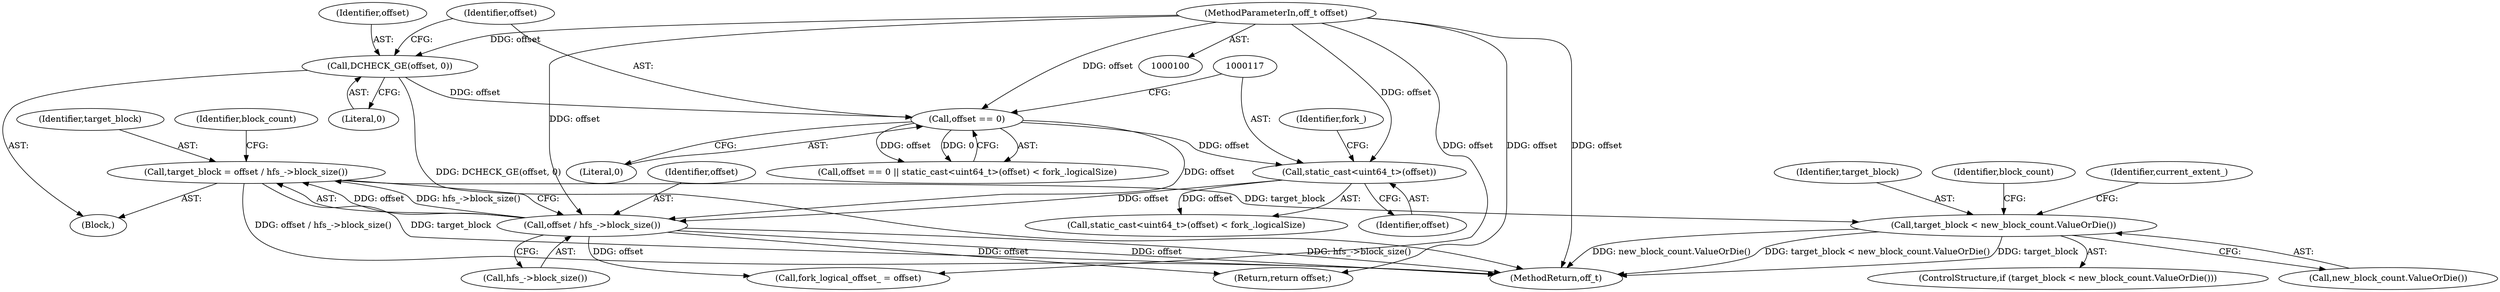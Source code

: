 digraph "0_Chrome_23cbfc1d685fa7389e88588584e02786820d4d26_4@integer" {
"1000123" [label="(Call,target_block = offset / hfs_->block_size())"];
"1000125" [label="(Call,offset / hfs_->block_size())"];
"1000116" [label="(Call,static_cast<uint64_t>(offset))"];
"1000112" [label="(Call,offset == 0)"];
"1000107" [label="(Call,DCHECK_GE(offset, 0))"];
"1000101" [label="(MethodParameterIn,off_t offset)"];
"1000185" [label="(Call,target_block < new_block_count.ValueOrDie())"];
"1000123" [label="(Call,target_block = offset / hfs_->block_size())"];
"1000127" [label="(Call,hfs_->block_size())"];
"1000112" [label="(Call,offset == 0)"];
"1000116" [label="(Call,static_cast<uint64_t>(offset))"];
"1000107" [label="(Call,DCHECK_GE(offset, 0))"];
"1000187" [label="(Call,new_block_count.ValueOrDie())"];
"1000126" [label="(Identifier,offset)"];
"1000114" [label="(Literal,0)"];
"1000124" [label="(Identifier,target_block)"];
"1000184" [label="(ControlStructure,if (target_block < new_block_count.ValueOrDie()))"];
"1000125" [label="(Call,offset / hfs_->block_size())"];
"1000101" [label="(MethodParameterIn,off_t offset)"];
"1000109" [label="(Literal,0)"];
"1000186" [label="(Identifier,target_block)"];
"1000221" [label="(Call,fork_logical_offset_ = offset)"];
"1000113" [label="(Identifier,offset)"];
"1000185" [label="(Call,target_block < new_block_count.ValueOrDie())"];
"1000115" [label="(Call,static_cast<uint64_t>(offset) < fork_.logicalSize)"];
"1000111" [label="(Call,offset == 0 || static_cast<uint64_t>(offset) < fork_.logicalSize)"];
"1000118" [label="(Identifier,offset)"];
"1000108" [label="(Identifier,offset)"];
"1000227" [label="(Identifier,block_count)"];
"1000120" [label="(Identifier,fork_)"];
"1000232" [label="(MethodReturn,off_t)"];
"1000224" [label="(Return,return offset;)"];
"1000191" [label="(Identifier,current_extent_)"];
"1000130" [label="(Identifier,block_count)"];
"1000103" [label="(Block,)"];
"1000123" -> "1000103"  [label="AST: "];
"1000123" -> "1000125"  [label="CFG: "];
"1000124" -> "1000123"  [label="AST: "];
"1000125" -> "1000123"  [label="AST: "];
"1000130" -> "1000123"  [label="CFG: "];
"1000123" -> "1000232"  [label="DDG: offset / hfs_->block_size()"];
"1000123" -> "1000232"  [label="DDG: target_block"];
"1000125" -> "1000123"  [label="DDG: offset"];
"1000125" -> "1000123"  [label="DDG: hfs_->block_size()"];
"1000123" -> "1000185"  [label="DDG: target_block"];
"1000125" -> "1000127"  [label="CFG: "];
"1000126" -> "1000125"  [label="AST: "];
"1000127" -> "1000125"  [label="AST: "];
"1000125" -> "1000232"  [label="DDG: offset"];
"1000125" -> "1000232"  [label="DDG: hfs_->block_size()"];
"1000116" -> "1000125"  [label="DDG: offset"];
"1000112" -> "1000125"  [label="DDG: offset"];
"1000101" -> "1000125"  [label="DDG: offset"];
"1000125" -> "1000221"  [label="DDG: offset"];
"1000125" -> "1000224"  [label="DDG: offset"];
"1000116" -> "1000115"  [label="AST: "];
"1000116" -> "1000118"  [label="CFG: "];
"1000117" -> "1000116"  [label="AST: "];
"1000118" -> "1000116"  [label="AST: "];
"1000120" -> "1000116"  [label="CFG: "];
"1000116" -> "1000115"  [label="DDG: offset"];
"1000112" -> "1000116"  [label="DDG: offset"];
"1000101" -> "1000116"  [label="DDG: offset"];
"1000112" -> "1000111"  [label="AST: "];
"1000112" -> "1000114"  [label="CFG: "];
"1000113" -> "1000112"  [label="AST: "];
"1000114" -> "1000112"  [label="AST: "];
"1000117" -> "1000112"  [label="CFG: "];
"1000111" -> "1000112"  [label="CFG: "];
"1000112" -> "1000111"  [label="DDG: offset"];
"1000112" -> "1000111"  [label="DDG: 0"];
"1000107" -> "1000112"  [label="DDG: offset"];
"1000101" -> "1000112"  [label="DDG: offset"];
"1000107" -> "1000103"  [label="AST: "];
"1000107" -> "1000109"  [label="CFG: "];
"1000108" -> "1000107"  [label="AST: "];
"1000109" -> "1000107"  [label="AST: "];
"1000113" -> "1000107"  [label="CFG: "];
"1000107" -> "1000232"  [label="DDG: DCHECK_GE(offset, 0)"];
"1000101" -> "1000107"  [label="DDG: offset"];
"1000101" -> "1000100"  [label="AST: "];
"1000101" -> "1000232"  [label="DDG: offset"];
"1000101" -> "1000221"  [label="DDG: offset"];
"1000101" -> "1000224"  [label="DDG: offset"];
"1000185" -> "1000184"  [label="AST: "];
"1000185" -> "1000187"  [label="CFG: "];
"1000186" -> "1000185"  [label="AST: "];
"1000187" -> "1000185"  [label="AST: "];
"1000191" -> "1000185"  [label="CFG: "];
"1000227" -> "1000185"  [label="CFG: "];
"1000185" -> "1000232"  [label="DDG: new_block_count.ValueOrDie()"];
"1000185" -> "1000232"  [label="DDG: target_block < new_block_count.ValueOrDie()"];
"1000185" -> "1000232"  [label="DDG: target_block"];
}
